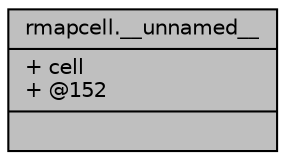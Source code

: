 digraph "rmapcell.__unnamed__"
{
 // INTERACTIVE_SVG=YES
  bgcolor="transparent";
  edge [fontname="Helvetica",fontsize="10",labelfontname="Helvetica",labelfontsize="10"];
  node [fontname="Helvetica",fontsize="10",shape=record];
  Node282 [label="{rmapcell.__unnamed__\n|+ cell\l+ @152\l|}",height=0.2,width=0.4,color="black", fillcolor="grey75", style="filled", fontcolor="black"];
}
